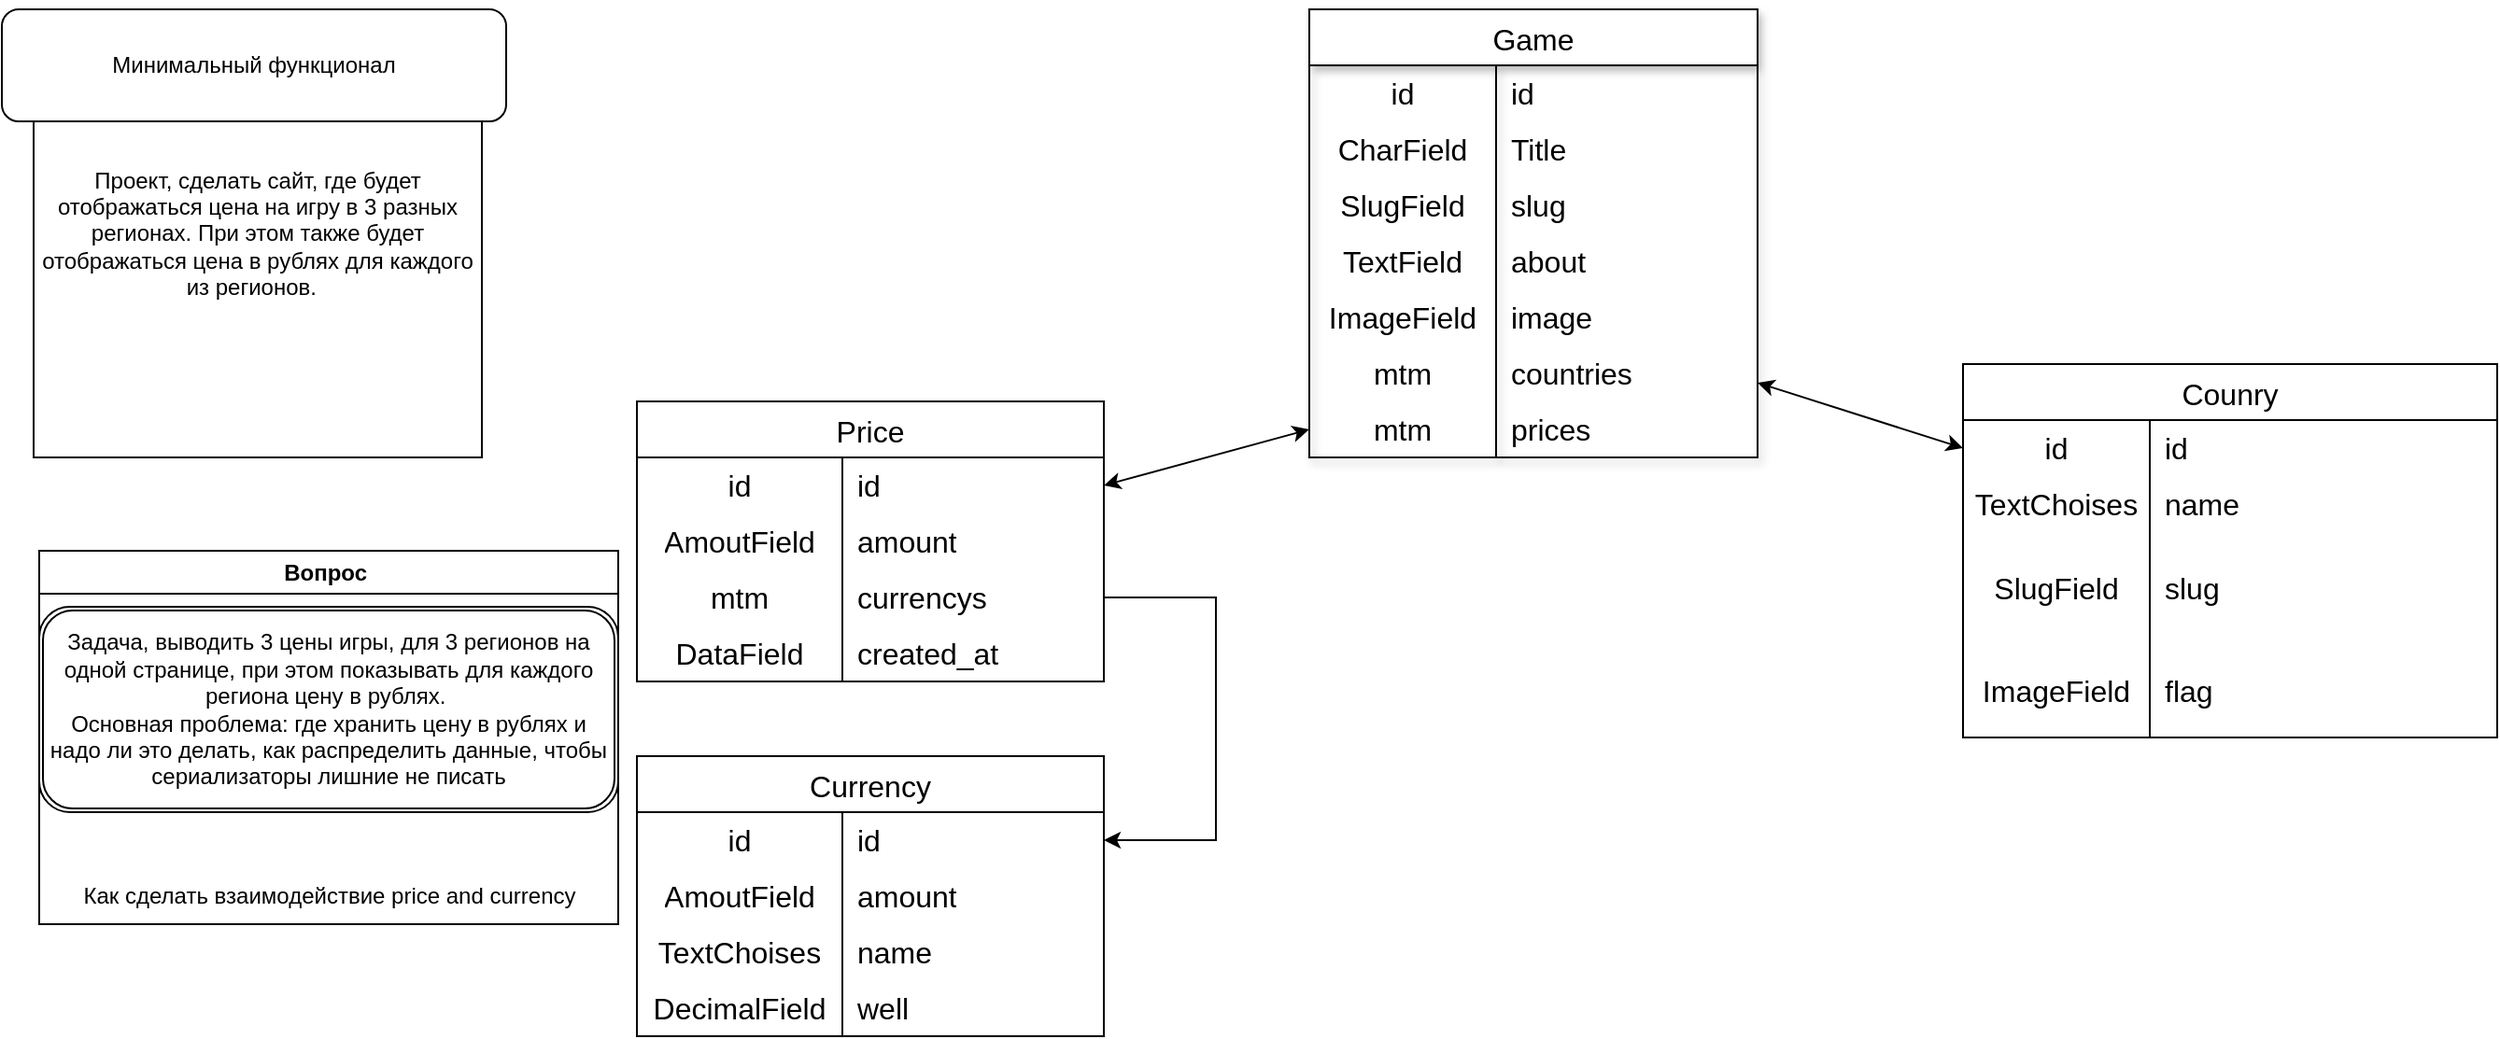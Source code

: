 <mxfile version="21.6.2" type="github">
  <diagram name="Page-1" id="c7558073-3199-34d8-9f00-42111426c3f3">
    <mxGraphModel dx="1778" dy="721" grid="1" gridSize="10" guides="1" tooltips="1" connect="1" arrows="1" fold="1" page="1" pageScale="1" pageWidth="826" pageHeight="1169" background="none" math="0" shadow="0">
      <root>
        <mxCell id="0" />
        <mxCell id="1" parent="0" />
        <mxCell id="mQUApbG9orDCtIvzDYjw-101" value="Game" style="shape=table;startSize=30;container=1;collapsible=0;childLayout=tableLayout;fixedRows=1;rowLines=0;fontStyle=0;strokeColor=default;fontSize=16;shadow=1;" vertex="1" parent="1">
          <mxGeometry x="190" y="210" width="240" height="240" as="geometry" />
        </mxCell>
        <mxCell id="mQUApbG9orDCtIvzDYjw-134" style="shape=tableRow;horizontal=0;startSize=0;swimlaneHead=0;swimlaneBody=0;top=0;left=0;bottom=0;right=0;collapsible=0;dropTarget=0;fillColor=none;points=[[0,0.5],[1,0.5]];portConstraint=eastwest;strokeColor=inherit;fontSize=16;" vertex="1" parent="mQUApbG9orDCtIvzDYjw-101">
          <mxGeometry y="30" width="240" height="30" as="geometry" />
        </mxCell>
        <mxCell id="mQUApbG9orDCtIvzDYjw-135" value="id" style="shape=partialRectangle;html=1;whiteSpace=wrap;connectable=0;fillColor=none;top=0;left=0;bottom=0;right=0;overflow=hidden;pointerEvents=1;strokeColor=inherit;fontSize=16;" vertex="1" parent="mQUApbG9orDCtIvzDYjw-134">
          <mxGeometry width="100" height="30" as="geometry">
            <mxRectangle width="100" height="30" as="alternateBounds" />
          </mxGeometry>
        </mxCell>
        <mxCell id="mQUApbG9orDCtIvzDYjw-136" value="id" style="shape=partialRectangle;html=1;whiteSpace=wrap;connectable=0;fillColor=none;top=0;left=0;bottom=0;right=0;align=left;spacingLeft=6;overflow=hidden;strokeColor=inherit;fontSize=16;" vertex="1" parent="mQUApbG9orDCtIvzDYjw-134">
          <mxGeometry x="100" width="140" height="30" as="geometry">
            <mxRectangle width="140" height="30" as="alternateBounds" />
          </mxGeometry>
        </mxCell>
        <mxCell id="mQUApbG9orDCtIvzDYjw-102" value="" style="shape=tableRow;horizontal=0;startSize=0;swimlaneHead=0;swimlaneBody=0;top=0;left=0;bottom=0;right=0;collapsible=0;dropTarget=0;fillColor=none;points=[[0,0.5],[1,0.5]];portConstraint=eastwest;strokeColor=inherit;fontSize=16;" vertex="1" parent="mQUApbG9orDCtIvzDYjw-101">
          <mxGeometry y="60" width="240" height="30" as="geometry" />
        </mxCell>
        <mxCell id="mQUApbG9orDCtIvzDYjw-103" value="CharField" style="shape=partialRectangle;html=1;whiteSpace=wrap;connectable=0;fillColor=none;top=0;left=0;bottom=0;right=0;overflow=hidden;pointerEvents=1;strokeColor=inherit;fontSize=16;" vertex="1" parent="mQUApbG9orDCtIvzDYjw-102">
          <mxGeometry width="100" height="30" as="geometry">
            <mxRectangle width="100" height="30" as="alternateBounds" />
          </mxGeometry>
        </mxCell>
        <mxCell id="mQUApbG9orDCtIvzDYjw-104" value="Title" style="shape=partialRectangle;html=1;whiteSpace=wrap;connectable=0;fillColor=none;top=0;left=0;bottom=0;right=0;align=left;spacingLeft=6;overflow=hidden;strokeColor=inherit;fontSize=16;" vertex="1" parent="mQUApbG9orDCtIvzDYjw-102">
          <mxGeometry x="100" width="140" height="30" as="geometry">
            <mxRectangle width="140" height="30" as="alternateBounds" />
          </mxGeometry>
        </mxCell>
        <mxCell id="mQUApbG9orDCtIvzDYjw-105" value="" style="shape=tableRow;horizontal=0;startSize=0;swimlaneHead=0;swimlaneBody=0;top=0;left=0;bottom=0;right=0;collapsible=0;dropTarget=0;fillColor=none;points=[[0,0.5],[1,0.5]];portConstraint=eastwest;strokeColor=inherit;fontSize=16;" vertex="1" parent="mQUApbG9orDCtIvzDYjw-101">
          <mxGeometry y="90" width="240" height="30" as="geometry" />
        </mxCell>
        <mxCell id="mQUApbG9orDCtIvzDYjw-106" value="SlugField" style="shape=partialRectangle;html=1;whiteSpace=wrap;connectable=0;fillColor=none;top=0;left=0;bottom=0;right=0;overflow=hidden;strokeColor=inherit;fontSize=16;" vertex="1" parent="mQUApbG9orDCtIvzDYjw-105">
          <mxGeometry width="100" height="30" as="geometry">
            <mxRectangle width="100" height="30" as="alternateBounds" />
          </mxGeometry>
        </mxCell>
        <mxCell id="mQUApbG9orDCtIvzDYjw-107" value="slug" style="shape=partialRectangle;html=1;whiteSpace=wrap;connectable=0;fillColor=none;top=0;left=0;bottom=0;right=0;align=left;spacingLeft=6;overflow=hidden;strokeColor=inherit;fontSize=16;" vertex="1" parent="mQUApbG9orDCtIvzDYjw-105">
          <mxGeometry x="100" width="140" height="30" as="geometry">
            <mxRectangle width="140" height="30" as="alternateBounds" />
          </mxGeometry>
        </mxCell>
        <mxCell id="mQUApbG9orDCtIvzDYjw-108" value="" style="shape=tableRow;horizontal=0;startSize=0;swimlaneHead=0;swimlaneBody=0;top=0;left=0;bottom=0;right=0;collapsible=0;dropTarget=0;fillColor=none;points=[[0,0.5],[1,0.5]];portConstraint=eastwest;strokeColor=inherit;fontSize=16;" vertex="1" parent="mQUApbG9orDCtIvzDYjw-101">
          <mxGeometry y="120" width="240" height="30" as="geometry" />
        </mxCell>
        <mxCell id="mQUApbG9orDCtIvzDYjw-109" value="TextField" style="shape=partialRectangle;html=1;whiteSpace=wrap;connectable=0;fillColor=none;top=0;left=0;bottom=0;right=0;overflow=hidden;strokeColor=inherit;fontSize=16;" vertex="1" parent="mQUApbG9orDCtIvzDYjw-108">
          <mxGeometry width="100" height="30" as="geometry">
            <mxRectangle width="100" height="30" as="alternateBounds" />
          </mxGeometry>
        </mxCell>
        <mxCell id="mQUApbG9orDCtIvzDYjw-110" value="about" style="shape=partialRectangle;html=1;whiteSpace=wrap;connectable=0;fillColor=none;top=0;left=0;bottom=0;right=0;align=left;spacingLeft=6;overflow=hidden;strokeColor=inherit;fontSize=16;" vertex="1" parent="mQUApbG9orDCtIvzDYjw-108">
          <mxGeometry x="100" width="140" height="30" as="geometry">
            <mxRectangle width="140" height="30" as="alternateBounds" />
          </mxGeometry>
        </mxCell>
        <mxCell id="mQUApbG9orDCtIvzDYjw-118" style="shape=tableRow;horizontal=0;startSize=0;swimlaneHead=0;swimlaneBody=0;top=0;left=0;bottom=0;right=0;collapsible=0;dropTarget=0;fillColor=none;points=[[0,0.5],[1,0.5]];portConstraint=eastwest;strokeColor=inherit;fontSize=16;" vertex="1" parent="mQUApbG9orDCtIvzDYjw-101">
          <mxGeometry y="150" width="240" height="30" as="geometry" />
        </mxCell>
        <mxCell id="mQUApbG9orDCtIvzDYjw-119" value="ImageField" style="shape=partialRectangle;html=1;whiteSpace=wrap;connectable=0;fillColor=none;top=0;left=0;bottom=0;right=0;overflow=hidden;strokeColor=inherit;fontSize=16;" vertex="1" parent="mQUApbG9orDCtIvzDYjw-118">
          <mxGeometry width="100" height="30" as="geometry">
            <mxRectangle width="100" height="30" as="alternateBounds" />
          </mxGeometry>
        </mxCell>
        <mxCell id="mQUApbG9orDCtIvzDYjw-120" value="image" style="shape=partialRectangle;html=1;whiteSpace=wrap;connectable=0;fillColor=none;top=0;left=0;bottom=0;right=0;align=left;spacingLeft=6;overflow=hidden;strokeColor=inherit;fontSize=16;" vertex="1" parent="mQUApbG9orDCtIvzDYjw-118">
          <mxGeometry x="100" width="140" height="30" as="geometry">
            <mxRectangle width="140" height="30" as="alternateBounds" />
          </mxGeometry>
        </mxCell>
        <mxCell id="mQUApbG9orDCtIvzDYjw-121" style="shape=tableRow;horizontal=0;startSize=0;swimlaneHead=0;swimlaneBody=0;top=0;left=0;bottom=0;right=0;collapsible=0;dropTarget=0;fillColor=none;points=[[0,0.5],[1,0.5]];portConstraint=eastwest;strokeColor=inherit;fontSize=16;" vertex="1" parent="mQUApbG9orDCtIvzDYjw-101">
          <mxGeometry y="180" width="240" height="30" as="geometry" />
        </mxCell>
        <mxCell id="mQUApbG9orDCtIvzDYjw-122" value="mtm" style="shape=partialRectangle;html=1;whiteSpace=wrap;connectable=0;fillColor=none;top=0;left=0;bottom=0;right=0;overflow=hidden;strokeColor=inherit;fontSize=16;" vertex="1" parent="mQUApbG9orDCtIvzDYjw-121">
          <mxGeometry width="100" height="30" as="geometry">
            <mxRectangle width="100" height="30" as="alternateBounds" />
          </mxGeometry>
        </mxCell>
        <mxCell id="mQUApbG9orDCtIvzDYjw-123" value="countries" style="shape=partialRectangle;html=1;whiteSpace=wrap;connectable=0;fillColor=none;top=0;left=0;bottom=0;right=0;align=left;spacingLeft=6;overflow=hidden;strokeColor=inherit;fontSize=16;" vertex="1" parent="mQUApbG9orDCtIvzDYjw-121">
          <mxGeometry x="100" width="140" height="30" as="geometry">
            <mxRectangle width="140" height="30" as="alternateBounds" />
          </mxGeometry>
        </mxCell>
        <mxCell id="mQUApbG9orDCtIvzDYjw-141" style="shape=tableRow;horizontal=0;startSize=0;swimlaneHead=0;swimlaneBody=0;top=0;left=0;bottom=0;right=0;collapsible=0;dropTarget=0;fillColor=none;points=[[0,0.5],[1,0.5]];portConstraint=eastwest;strokeColor=inherit;fontSize=16;" vertex="1" parent="mQUApbG9orDCtIvzDYjw-101">
          <mxGeometry y="210" width="240" height="30" as="geometry" />
        </mxCell>
        <mxCell id="mQUApbG9orDCtIvzDYjw-142" value="mtm" style="shape=partialRectangle;html=1;whiteSpace=wrap;connectable=0;fillColor=none;top=0;left=0;bottom=0;right=0;overflow=hidden;strokeColor=inherit;fontSize=16;" vertex="1" parent="mQUApbG9orDCtIvzDYjw-141">
          <mxGeometry width="100" height="30" as="geometry">
            <mxRectangle width="100" height="30" as="alternateBounds" />
          </mxGeometry>
        </mxCell>
        <mxCell id="mQUApbG9orDCtIvzDYjw-143" value="prices" style="shape=partialRectangle;html=1;whiteSpace=wrap;connectable=0;fillColor=none;top=0;left=0;bottom=0;right=0;align=left;spacingLeft=6;overflow=hidden;strokeColor=inherit;fontSize=16;" vertex="1" parent="mQUApbG9orDCtIvzDYjw-141">
          <mxGeometry x="100" width="140" height="30" as="geometry">
            <mxRectangle width="140" height="30" as="alternateBounds" />
          </mxGeometry>
        </mxCell>
        <mxCell id="mQUApbG9orDCtIvzDYjw-124" value="Counry" style="shape=table;startSize=30;container=1;collapsible=0;childLayout=tableLayout;fixedRows=1;rowLines=0;fontStyle=0;strokeColor=default;fontSize=16;" vertex="1" parent="1">
          <mxGeometry x="540" y="400" width="286" height="200" as="geometry" />
        </mxCell>
        <mxCell id="mQUApbG9orDCtIvzDYjw-137" style="shape=tableRow;horizontal=0;startSize=0;swimlaneHead=0;swimlaneBody=0;top=0;left=0;bottom=0;right=0;collapsible=0;dropTarget=0;fillColor=none;points=[[0,0.5],[1,0.5]];portConstraint=eastwest;strokeColor=inherit;fontSize=16;" vertex="1" parent="mQUApbG9orDCtIvzDYjw-124">
          <mxGeometry y="30" width="286" height="30" as="geometry" />
        </mxCell>
        <mxCell id="mQUApbG9orDCtIvzDYjw-138" value="id" style="shape=partialRectangle;html=1;whiteSpace=wrap;connectable=0;fillColor=none;top=0;left=0;bottom=0;right=0;overflow=hidden;pointerEvents=1;strokeColor=inherit;fontSize=16;" vertex="1" parent="mQUApbG9orDCtIvzDYjw-137">
          <mxGeometry width="100" height="30" as="geometry">
            <mxRectangle width="100" height="30" as="alternateBounds" />
          </mxGeometry>
        </mxCell>
        <mxCell id="mQUApbG9orDCtIvzDYjw-139" value="id" style="shape=partialRectangle;html=1;whiteSpace=wrap;connectable=0;fillColor=none;top=0;left=0;bottom=0;right=0;align=left;spacingLeft=6;overflow=hidden;strokeColor=inherit;fontSize=16;" vertex="1" parent="mQUApbG9orDCtIvzDYjw-137">
          <mxGeometry x="100" width="186" height="30" as="geometry">
            <mxRectangle width="186" height="30" as="alternateBounds" />
          </mxGeometry>
        </mxCell>
        <mxCell id="mQUApbG9orDCtIvzDYjw-125" value="" style="shape=tableRow;horizontal=0;startSize=0;swimlaneHead=0;swimlaneBody=0;top=0;left=0;bottom=0;right=0;collapsible=0;dropTarget=0;fillColor=none;points=[[0,0.5],[1,0.5]];portConstraint=eastwest;strokeColor=inherit;fontSize=16;" vertex="1" parent="mQUApbG9orDCtIvzDYjw-124">
          <mxGeometry y="60" width="286" height="30" as="geometry" />
        </mxCell>
        <mxCell id="mQUApbG9orDCtIvzDYjw-126" value="TextChoises" style="shape=partialRectangle;html=1;whiteSpace=wrap;connectable=0;fillColor=none;top=0;left=0;bottom=0;right=0;overflow=hidden;pointerEvents=1;strokeColor=inherit;fontSize=16;" vertex="1" parent="mQUApbG9orDCtIvzDYjw-125">
          <mxGeometry width="100" height="30" as="geometry">
            <mxRectangle width="100" height="30" as="alternateBounds" />
          </mxGeometry>
        </mxCell>
        <mxCell id="mQUApbG9orDCtIvzDYjw-127" value="name" style="shape=partialRectangle;html=1;whiteSpace=wrap;connectable=0;fillColor=none;top=0;left=0;bottom=0;right=0;align=left;spacingLeft=6;overflow=hidden;strokeColor=inherit;fontSize=16;" vertex="1" parent="mQUApbG9orDCtIvzDYjw-125">
          <mxGeometry x="100" width="186" height="30" as="geometry">
            <mxRectangle width="186" height="30" as="alternateBounds" />
          </mxGeometry>
        </mxCell>
        <mxCell id="mQUApbG9orDCtIvzDYjw-128" value="" style="shape=tableRow;horizontal=0;startSize=0;swimlaneHead=0;swimlaneBody=0;top=0;left=0;bottom=0;right=0;collapsible=0;dropTarget=0;fillColor=none;points=[[0,0.5],[1,0.5]];portConstraint=eastwest;strokeColor=inherit;fontSize=16;" vertex="1" parent="mQUApbG9orDCtIvzDYjw-124">
          <mxGeometry y="90" width="286" height="60" as="geometry" />
        </mxCell>
        <mxCell id="mQUApbG9orDCtIvzDYjw-129" value="SlugField" style="shape=partialRectangle;html=1;whiteSpace=wrap;connectable=0;fillColor=none;top=0;left=0;bottom=0;right=0;overflow=hidden;strokeColor=inherit;fontSize=16;" vertex="1" parent="mQUApbG9orDCtIvzDYjw-128">
          <mxGeometry width="100" height="60" as="geometry">
            <mxRectangle width="100" height="60" as="alternateBounds" />
          </mxGeometry>
        </mxCell>
        <mxCell id="mQUApbG9orDCtIvzDYjw-130" value="slug" style="shape=partialRectangle;html=1;whiteSpace=wrap;connectable=0;fillColor=none;top=0;left=0;bottom=0;right=0;align=left;spacingLeft=6;overflow=hidden;strokeColor=inherit;fontSize=16;" vertex="1" parent="mQUApbG9orDCtIvzDYjw-128">
          <mxGeometry x="100" width="186" height="60" as="geometry">
            <mxRectangle width="186" height="60" as="alternateBounds" />
          </mxGeometry>
        </mxCell>
        <mxCell id="mQUApbG9orDCtIvzDYjw-131" value="" style="shape=tableRow;horizontal=0;startSize=0;swimlaneHead=0;swimlaneBody=0;top=0;left=0;bottom=0;right=0;collapsible=0;dropTarget=0;fillColor=none;points=[[0,0.5],[1,0.5]];portConstraint=eastwest;strokeColor=inherit;fontSize=16;" vertex="1" parent="mQUApbG9orDCtIvzDYjw-124">
          <mxGeometry y="150" width="286" height="50" as="geometry" />
        </mxCell>
        <mxCell id="mQUApbG9orDCtIvzDYjw-132" value="ImageField" style="shape=partialRectangle;html=1;whiteSpace=wrap;connectable=0;fillColor=none;top=0;left=0;bottom=0;right=0;overflow=hidden;strokeColor=inherit;fontSize=16;" vertex="1" parent="mQUApbG9orDCtIvzDYjw-131">
          <mxGeometry width="100" height="50" as="geometry">
            <mxRectangle width="100" height="50" as="alternateBounds" />
          </mxGeometry>
        </mxCell>
        <mxCell id="mQUApbG9orDCtIvzDYjw-133" value="flag&amp;nbsp;" style="shape=partialRectangle;html=1;whiteSpace=wrap;connectable=0;fillColor=none;top=0;left=0;bottom=0;right=0;align=left;spacingLeft=6;overflow=hidden;strokeColor=inherit;fontSize=16;" vertex="1" parent="mQUApbG9orDCtIvzDYjw-131">
          <mxGeometry x="100" width="186" height="50" as="geometry">
            <mxRectangle width="186" height="50" as="alternateBounds" />
          </mxGeometry>
        </mxCell>
        <mxCell id="mQUApbG9orDCtIvzDYjw-140" value="" style="endArrow=classic;startArrow=classic;html=1;rounded=0;entryX=0;entryY=0.5;entryDx=0;entryDy=0;" edge="1" parent="1" target="mQUApbG9orDCtIvzDYjw-137">
          <mxGeometry width="50" height="50" relative="1" as="geometry">
            <mxPoint x="430" y="410" as="sourcePoint" />
            <mxPoint x="440" y="360" as="targetPoint" />
          </mxGeometry>
        </mxCell>
        <mxCell id="mQUApbG9orDCtIvzDYjw-147" value="Price" style="shape=table;startSize=30;container=1;collapsible=0;childLayout=tableLayout;fixedRows=1;rowLines=0;fontStyle=0;strokeColor=default;fontSize=16;" vertex="1" parent="1">
          <mxGeometry x="-170" y="420" width="250" height="150" as="geometry" />
        </mxCell>
        <mxCell id="mQUApbG9orDCtIvzDYjw-148" value="" style="shape=tableRow;horizontal=0;startSize=0;swimlaneHead=0;swimlaneBody=0;top=0;left=0;bottom=0;right=0;collapsible=0;dropTarget=0;fillColor=none;points=[[0,0.5],[1,0.5]];portConstraint=eastwest;strokeColor=inherit;fontSize=16;" vertex="1" parent="mQUApbG9orDCtIvzDYjw-147">
          <mxGeometry y="30" width="250" height="30" as="geometry" />
        </mxCell>
        <mxCell id="mQUApbG9orDCtIvzDYjw-149" value="id" style="shape=partialRectangle;html=1;whiteSpace=wrap;connectable=0;fillColor=none;top=0;left=0;bottom=0;right=0;overflow=hidden;pointerEvents=1;strokeColor=inherit;fontSize=16;" vertex="1" parent="mQUApbG9orDCtIvzDYjw-148">
          <mxGeometry width="110" height="30" as="geometry">
            <mxRectangle width="110" height="30" as="alternateBounds" />
          </mxGeometry>
        </mxCell>
        <mxCell id="mQUApbG9orDCtIvzDYjw-150" value="id" style="shape=partialRectangle;html=1;whiteSpace=wrap;connectable=0;fillColor=none;top=0;left=0;bottom=0;right=0;align=left;spacingLeft=6;overflow=hidden;strokeColor=inherit;fontSize=16;" vertex="1" parent="mQUApbG9orDCtIvzDYjw-148">
          <mxGeometry x="110" width="140" height="30" as="geometry">
            <mxRectangle width="140" height="30" as="alternateBounds" />
          </mxGeometry>
        </mxCell>
        <mxCell id="mQUApbG9orDCtIvzDYjw-151" value="" style="shape=tableRow;horizontal=0;startSize=0;swimlaneHead=0;swimlaneBody=0;top=0;left=0;bottom=0;right=0;collapsible=0;dropTarget=0;fillColor=none;points=[[0,0.5],[1,0.5]];portConstraint=eastwest;strokeColor=inherit;fontSize=16;" vertex="1" parent="mQUApbG9orDCtIvzDYjw-147">
          <mxGeometry y="60" width="250" height="30" as="geometry" />
        </mxCell>
        <mxCell id="mQUApbG9orDCtIvzDYjw-152" value="AmoutField" style="shape=partialRectangle;html=1;whiteSpace=wrap;connectable=0;fillColor=none;top=0;left=0;bottom=0;right=0;overflow=hidden;strokeColor=inherit;fontSize=16;" vertex="1" parent="mQUApbG9orDCtIvzDYjw-151">
          <mxGeometry width="110" height="30" as="geometry">
            <mxRectangle width="110" height="30" as="alternateBounds" />
          </mxGeometry>
        </mxCell>
        <mxCell id="mQUApbG9orDCtIvzDYjw-153" value="amount" style="shape=partialRectangle;html=1;whiteSpace=wrap;connectable=0;fillColor=none;top=0;left=0;bottom=0;right=0;align=left;spacingLeft=6;overflow=hidden;strokeColor=inherit;fontSize=16;" vertex="1" parent="mQUApbG9orDCtIvzDYjw-151">
          <mxGeometry x="110" width="140" height="30" as="geometry">
            <mxRectangle width="140" height="30" as="alternateBounds" />
          </mxGeometry>
        </mxCell>
        <mxCell id="mQUApbG9orDCtIvzDYjw-154" value="" style="shape=tableRow;horizontal=0;startSize=0;swimlaneHead=0;swimlaneBody=0;top=0;left=0;bottom=0;right=0;collapsible=0;dropTarget=0;fillColor=none;points=[[0,0.5],[1,0.5]];portConstraint=eastwest;strokeColor=inherit;fontSize=16;" vertex="1" parent="mQUApbG9orDCtIvzDYjw-147">
          <mxGeometry y="90" width="250" height="30" as="geometry" />
        </mxCell>
        <mxCell id="mQUApbG9orDCtIvzDYjw-155" value="mtm" style="shape=partialRectangle;html=1;whiteSpace=wrap;connectable=0;fillColor=none;top=0;left=0;bottom=0;right=0;overflow=hidden;strokeColor=inherit;fontSize=16;" vertex="1" parent="mQUApbG9orDCtIvzDYjw-154">
          <mxGeometry width="110" height="30" as="geometry">
            <mxRectangle width="110" height="30" as="alternateBounds" />
          </mxGeometry>
        </mxCell>
        <mxCell id="mQUApbG9orDCtIvzDYjw-156" value="currencys" style="shape=partialRectangle;html=1;whiteSpace=wrap;connectable=0;fillColor=none;top=0;left=0;bottom=0;right=0;align=left;spacingLeft=6;overflow=hidden;strokeColor=inherit;fontSize=16;" vertex="1" parent="mQUApbG9orDCtIvzDYjw-154">
          <mxGeometry x="110" width="140" height="30" as="geometry">
            <mxRectangle width="140" height="30" as="alternateBounds" />
          </mxGeometry>
        </mxCell>
        <mxCell id="mQUApbG9orDCtIvzDYjw-159" style="shape=tableRow;horizontal=0;startSize=0;swimlaneHead=0;swimlaneBody=0;top=0;left=0;bottom=0;right=0;collapsible=0;dropTarget=0;fillColor=none;points=[[0,0.5],[1,0.5]];portConstraint=eastwest;strokeColor=inherit;fontSize=16;" vertex="1" parent="mQUApbG9orDCtIvzDYjw-147">
          <mxGeometry y="120" width="250" height="30" as="geometry" />
        </mxCell>
        <mxCell id="mQUApbG9orDCtIvzDYjw-160" value="DataField" style="shape=partialRectangle;html=1;whiteSpace=wrap;connectable=0;fillColor=none;top=0;left=0;bottom=0;right=0;overflow=hidden;strokeColor=inherit;fontSize=16;" vertex="1" parent="mQUApbG9orDCtIvzDYjw-159">
          <mxGeometry width="110" height="30" as="geometry">
            <mxRectangle width="110" height="30" as="alternateBounds" />
          </mxGeometry>
        </mxCell>
        <mxCell id="mQUApbG9orDCtIvzDYjw-161" value="created_at" style="shape=partialRectangle;html=1;whiteSpace=wrap;connectable=0;fillColor=none;top=0;left=0;bottom=0;right=0;align=left;spacingLeft=6;overflow=hidden;strokeColor=inherit;fontSize=16;" vertex="1" parent="mQUApbG9orDCtIvzDYjw-159">
          <mxGeometry x="110" width="140" height="30" as="geometry">
            <mxRectangle width="140" height="30" as="alternateBounds" />
          </mxGeometry>
        </mxCell>
        <mxCell id="mQUApbG9orDCtIvzDYjw-158" value="" style="endArrow=classic;startArrow=classic;html=1;rounded=0;exitX=1;exitY=0.5;exitDx=0;exitDy=0;entryX=0;entryY=0.5;entryDx=0;entryDy=0;" edge="1" parent="1" source="mQUApbG9orDCtIvzDYjw-148" target="mQUApbG9orDCtIvzDYjw-141">
          <mxGeometry width="50" height="50" relative="1" as="geometry">
            <mxPoint x="290" y="490" as="sourcePoint" />
            <mxPoint x="340" y="440" as="targetPoint" />
          </mxGeometry>
        </mxCell>
        <mxCell id="mQUApbG9orDCtIvzDYjw-162" value="Currency" style="shape=table;startSize=30;container=1;collapsible=0;childLayout=tableLayout;fixedRows=1;rowLines=0;fontStyle=0;strokeColor=default;fontSize=16;" vertex="1" parent="1">
          <mxGeometry x="-170" y="610" width="250" height="150" as="geometry" />
        </mxCell>
        <mxCell id="mQUApbG9orDCtIvzDYjw-163" value="" style="shape=tableRow;horizontal=0;startSize=0;swimlaneHead=0;swimlaneBody=0;top=0;left=0;bottom=0;right=0;collapsible=0;dropTarget=0;fillColor=none;points=[[0,0.5],[1,0.5]];portConstraint=eastwest;strokeColor=inherit;fontSize=16;" vertex="1" parent="mQUApbG9orDCtIvzDYjw-162">
          <mxGeometry y="30" width="250" height="30" as="geometry" />
        </mxCell>
        <mxCell id="mQUApbG9orDCtIvzDYjw-164" value="id" style="shape=partialRectangle;html=1;whiteSpace=wrap;connectable=0;fillColor=none;top=0;left=0;bottom=0;right=0;overflow=hidden;pointerEvents=1;strokeColor=inherit;fontSize=16;" vertex="1" parent="mQUApbG9orDCtIvzDYjw-163">
          <mxGeometry width="110" height="30" as="geometry">
            <mxRectangle width="110" height="30" as="alternateBounds" />
          </mxGeometry>
        </mxCell>
        <mxCell id="mQUApbG9orDCtIvzDYjw-165" value="id" style="shape=partialRectangle;html=1;whiteSpace=wrap;connectable=0;fillColor=none;top=0;left=0;bottom=0;right=0;align=left;spacingLeft=6;overflow=hidden;strokeColor=inherit;fontSize=16;" vertex="1" parent="mQUApbG9orDCtIvzDYjw-163">
          <mxGeometry x="110" width="140" height="30" as="geometry">
            <mxRectangle width="140" height="30" as="alternateBounds" />
          </mxGeometry>
        </mxCell>
        <mxCell id="mQUApbG9orDCtIvzDYjw-166" value="" style="shape=tableRow;horizontal=0;startSize=0;swimlaneHead=0;swimlaneBody=0;top=0;left=0;bottom=0;right=0;collapsible=0;dropTarget=0;fillColor=none;points=[[0,0.5],[1,0.5]];portConstraint=eastwest;strokeColor=inherit;fontSize=16;" vertex="1" parent="mQUApbG9orDCtIvzDYjw-162">
          <mxGeometry y="60" width="250" height="30" as="geometry" />
        </mxCell>
        <mxCell id="mQUApbG9orDCtIvzDYjw-167" value="AmoutField" style="shape=partialRectangle;html=1;whiteSpace=wrap;connectable=0;fillColor=none;top=0;left=0;bottom=0;right=0;overflow=hidden;strokeColor=inherit;fontSize=16;" vertex="1" parent="mQUApbG9orDCtIvzDYjw-166">
          <mxGeometry width="110" height="30" as="geometry">
            <mxRectangle width="110" height="30" as="alternateBounds" />
          </mxGeometry>
        </mxCell>
        <mxCell id="mQUApbG9orDCtIvzDYjw-168" value="amount" style="shape=partialRectangle;html=1;whiteSpace=wrap;connectable=0;fillColor=none;top=0;left=0;bottom=0;right=0;align=left;spacingLeft=6;overflow=hidden;strokeColor=inherit;fontSize=16;" vertex="1" parent="mQUApbG9orDCtIvzDYjw-166">
          <mxGeometry x="110" width="140" height="30" as="geometry">
            <mxRectangle width="140" height="30" as="alternateBounds" />
          </mxGeometry>
        </mxCell>
        <mxCell id="mQUApbG9orDCtIvzDYjw-169" value="" style="shape=tableRow;horizontal=0;startSize=0;swimlaneHead=0;swimlaneBody=0;top=0;left=0;bottom=0;right=0;collapsible=0;dropTarget=0;fillColor=none;points=[[0,0.5],[1,0.5]];portConstraint=eastwest;strokeColor=inherit;fontSize=16;" vertex="1" parent="mQUApbG9orDCtIvzDYjw-162">
          <mxGeometry y="90" width="250" height="30" as="geometry" />
        </mxCell>
        <mxCell id="mQUApbG9orDCtIvzDYjw-170" value="TextChoises" style="shape=partialRectangle;html=1;whiteSpace=wrap;connectable=0;fillColor=none;top=0;left=0;bottom=0;right=0;overflow=hidden;strokeColor=inherit;fontSize=16;" vertex="1" parent="mQUApbG9orDCtIvzDYjw-169">
          <mxGeometry width="110" height="30" as="geometry">
            <mxRectangle width="110" height="30" as="alternateBounds" />
          </mxGeometry>
        </mxCell>
        <mxCell id="mQUApbG9orDCtIvzDYjw-171" value="name" style="shape=partialRectangle;html=1;whiteSpace=wrap;connectable=0;fillColor=none;top=0;left=0;bottom=0;right=0;align=left;spacingLeft=6;overflow=hidden;strokeColor=inherit;fontSize=16;" vertex="1" parent="mQUApbG9orDCtIvzDYjw-169">
          <mxGeometry x="110" width="140" height="30" as="geometry">
            <mxRectangle width="140" height="30" as="alternateBounds" />
          </mxGeometry>
        </mxCell>
        <mxCell id="mQUApbG9orDCtIvzDYjw-172" style="shape=tableRow;horizontal=0;startSize=0;swimlaneHead=0;swimlaneBody=0;top=0;left=0;bottom=0;right=0;collapsible=0;dropTarget=0;fillColor=none;points=[[0,0.5],[1,0.5]];portConstraint=eastwest;strokeColor=inherit;fontSize=16;" vertex="1" parent="mQUApbG9orDCtIvzDYjw-162">
          <mxGeometry y="120" width="250" height="30" as="geometry" />
        </mxCell>
        <mxCell id="mQUApbG9orDCtIvzDYjw-173" value="DecimalField" style="shape=partialRectangle;html=1;whiteSpace=wrap;connectable=0;fillColor=none;top=0;left=0;bottom=0;right=0;overflow=hidden;strokeColor=inherit;fontSize=16;" vertex="1" parent="mQUApbG9orDCtIvzDYjw-172">
          <mxGeometry width="110" height="30" as="geometry">
            <mxRectangle width="110" height="30" as="alternateBounds" />
          </mxGeometry>
        </mxCell>
        <mxCell id="mQUApbG9orDCtIvzDYjw-174" value="well" style="shape=partialRectangle;html=1;whiteSpace=wrap;connectable=0;fillColor=none;top=0;left=0;bottom=0;right=0;align=left;spacingLeft=6;overflow=hidden;strokeColor=inherit;fontSize=16;" vertex="1" parent="mQUApbG9orDCtIvzDYjw-172">
          <mxGeometry x="110" width="140" height="30" as="geometry">
            <mxRectangle width="140" height="30" as="alternateBounds" />
          </mxGeometry>
        </mxCell>
        <mxCell id="mQUApbG9orDCtIvzDYjw-175" value="Вопрос&amp;nbsp;" style="swimlane;whiteSpace=wrap;html=1;" vertex="1" parent="1">
          <mxGeometry x="-490" y="500" width="310" height="200" as="geometry" />
        </mxCell>
        <mxCell id="mQUApbG9orDCtIvzDYjw-176" value="Как сделать взаимодействие price and currency" style="text;html=1;align=center;verticalAlign=middle;resizable=0;points=[];autosize=1;strokeColor=none;fillColor=none;" vertex="1" parent="mQUApbG9orDCtIvzDYjw-175">
          <mxGeometry x="10" y="170" width="290" height="30" as="geometry" />
        </mxCell>
        <mxCell id="mQUApbG9orDCtIvzDYjw-179" value="Задача, выводить 3 цены игры, для 3 регионов на одной странице, при этом показывать для каждого региона цену в рублях.&amp;nbsp;&lt;br&gt;Основная проблема: где хранить цену в рублях и надо ли это делать, как распределить данные, чтобы сериализаторы лишние не писать" style="shape=ext;double=1;rounded=1;whiteSpace=wrap;html=1;" vertex="1" parent="mQUApbG9orDCtIvzDYjw-175">
          <mxGeometry y="30" width="310" height="110" as="geometry" />
        </mxCell>
        <mxCell id="mQUApbG9orDCtIvzDYjw-181" value="Проект, сделать сайт, где будет отображаться цена на игру в 3 разных регионах. При этом также будет отображаться цена в рублях для каждого из регионов.&amp;nbsp;&amp;nbsp;" style="whiteSpace=wrap;html=1;aspect=fixed;" vertex="1" parent="1">
          <mxGeometry x="-493" y="210" width="240" height="240" as="geometry" />
        </mxCell>
        <mxCell id="mQUApbG9orDCtIvzDYjw-182" value="Минимальный функционал" style="rounded=1;whiteSpace=wrap;html=1;" vertex="1" parent="1">
          <mxGeometry x="-510" y="210" width="270" height="60" as="geometry" />
        </mxCell>
        <mxCell id="mQUApbG9orDCtIvzDYjw-185" style="edgeStyle=orthogonalEdgeStyle;rounded=0;orthogonalLoop=1;jettySize=auto;html=1;entryX=1;entryY=0.5;entryDx=0;entryDy=0;" edge="1" parent="1" source="mQUApbG9orDCtIvzDYjw-154" target="mQUApbG9orDCtIvzDYjw-163">
          <mxGeometry relative="1" as="geometry">
            <Array as="points">
              <mxPoint x="140" y="525" />
              <mxPoint x="140" y="655" />
            </Array>
          </mxGeometry>
        </mxCell>
      </root>
    </mxGraphModel>
  </diagram>
</mxfile>
